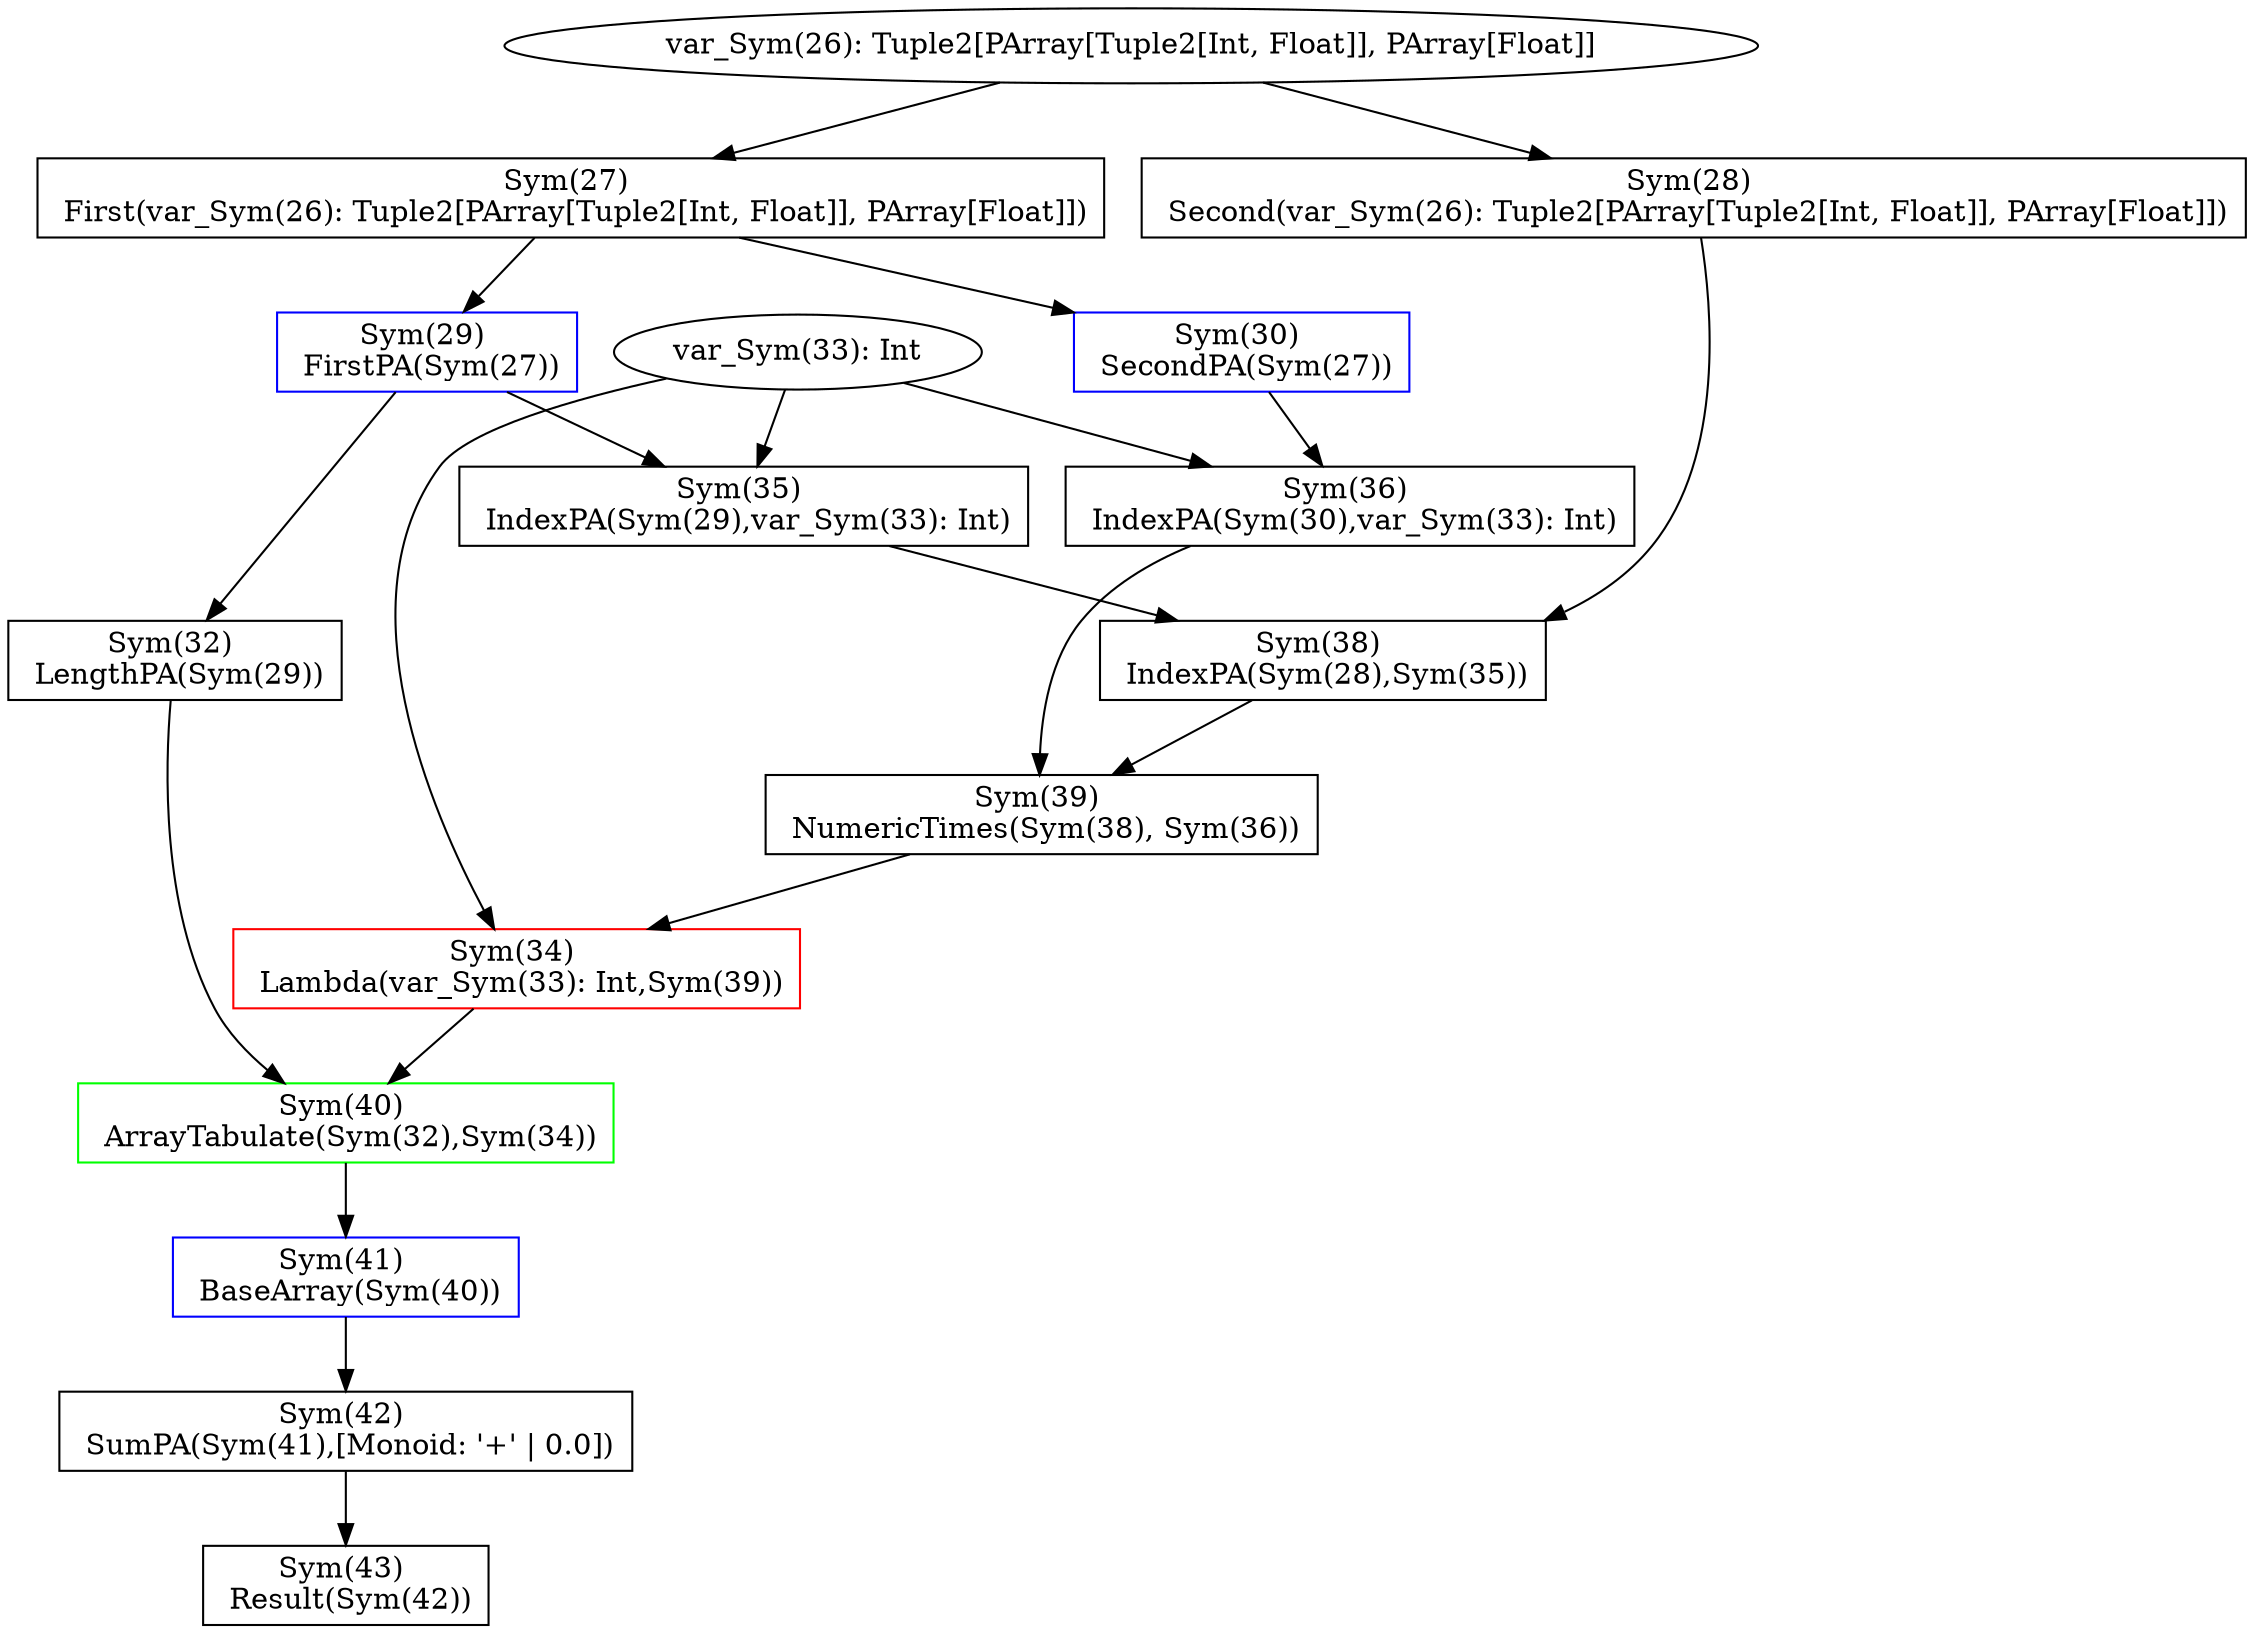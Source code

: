 digraph G {
"Sym(27)" [
label="Sym(27) \n First(var_Sym(26): Tuple2[PArray[Tuple2[Int, Float]], PArray[Float]])"
shape=box
]
"var_Sym(26): Tuple2[PArray[Tuple2[Int, Float]], PArray[Float]]" -> "Sym(27)"
"Sym(29)" [
label="Sym(29) \n FirstPA(Sym(27))"
shape=box
color=blue
]
"Sym(27)" -> "Sym(29)"
"Sym(32)" [
label="Sym(32) \n LengthPA(Sym(29))"
shape=box
]
"Sym(29)" -> "Sym(32)"
"Sym(28)" [
label="Sym(28) \n Second(var_Sym(26): Tuple2[PArray[Tuple2[Int, Float]], PArray[Float]])"
shape=box
]
"var_Sym(26): Tuple2[PArray[Tuple2[Int, Float]], PArray[Float]]" -> "Sym(28)"
"Sym(35)" [
label="Sym(35) \n IndexPA(Sym(29),var_Sym(33): Int)"
shape=box
]
"Sym(29)" -> "Sym(35)"
"var_Sym(33): Int" -> "Sym(35)"
"Sym(38)" [
label="Sym(38) \n IndexPA(Sym(28),Sym(35))"
shape=box
]
"Sym(28)" -> "Sym(38)"
"Sym(35)" -> "Sym(38)"
"Sym(30)" [
label="Sym(30) \n SecondPA(Sym(27))"
shape=box
color=blue
]
"Sym(27)" -> "Sym(30)"
"Sym(36)" [
label="Sym(36) \n IndexPA(Sym(30),var_Sym(33): Int)"
shape=box
]
"Sym(30)" -> "Sym(36)"
"var_Sym(33): Int" -> "Sym(36)"
"Sym(39)" [
label="Sym(39) \n NumericTimes(Sym(38), Sym(36))"
shape=box
]
"Sym(38)" -> "Sym(39)"
"Sym(36)" -> "Sym(39)"
"Sym(34)" [
label="Sym(34) \n Lambda(var_Sym(33): Int,Sym(39))"
shape=box
color=red
]
"var_Sym(33): Int" -> "Sym(34)"
"Sym(39)" -> "Sym(34)"
"Sym(40)" [
label="Sym(40) \n ArrayTabulate(Sym(32),Sym(34))"
shape=box
color=green
]
"Sym(32)" -> "Sym(40)"
"Sym(34)" -> "Sym(40)"
"Sym(41)" [
label="Sym(41) \n BaseArray(Sym(40))"
shape=box
color=blue
]
"Sym(40)" -> "Sym(41)"
"Sym(42)" [
label="Sym(42) \n SumPA(Sym(41),[Monoid: '+' | 0.0])"
shape=box
]
"Sym(41)" -> "Sym(42)"
"Sym(43)" [
label="Sym(43) \n Result(Sym(42))"
shape=box
]
"Sym(42)" -> "Sym(43)"
}
